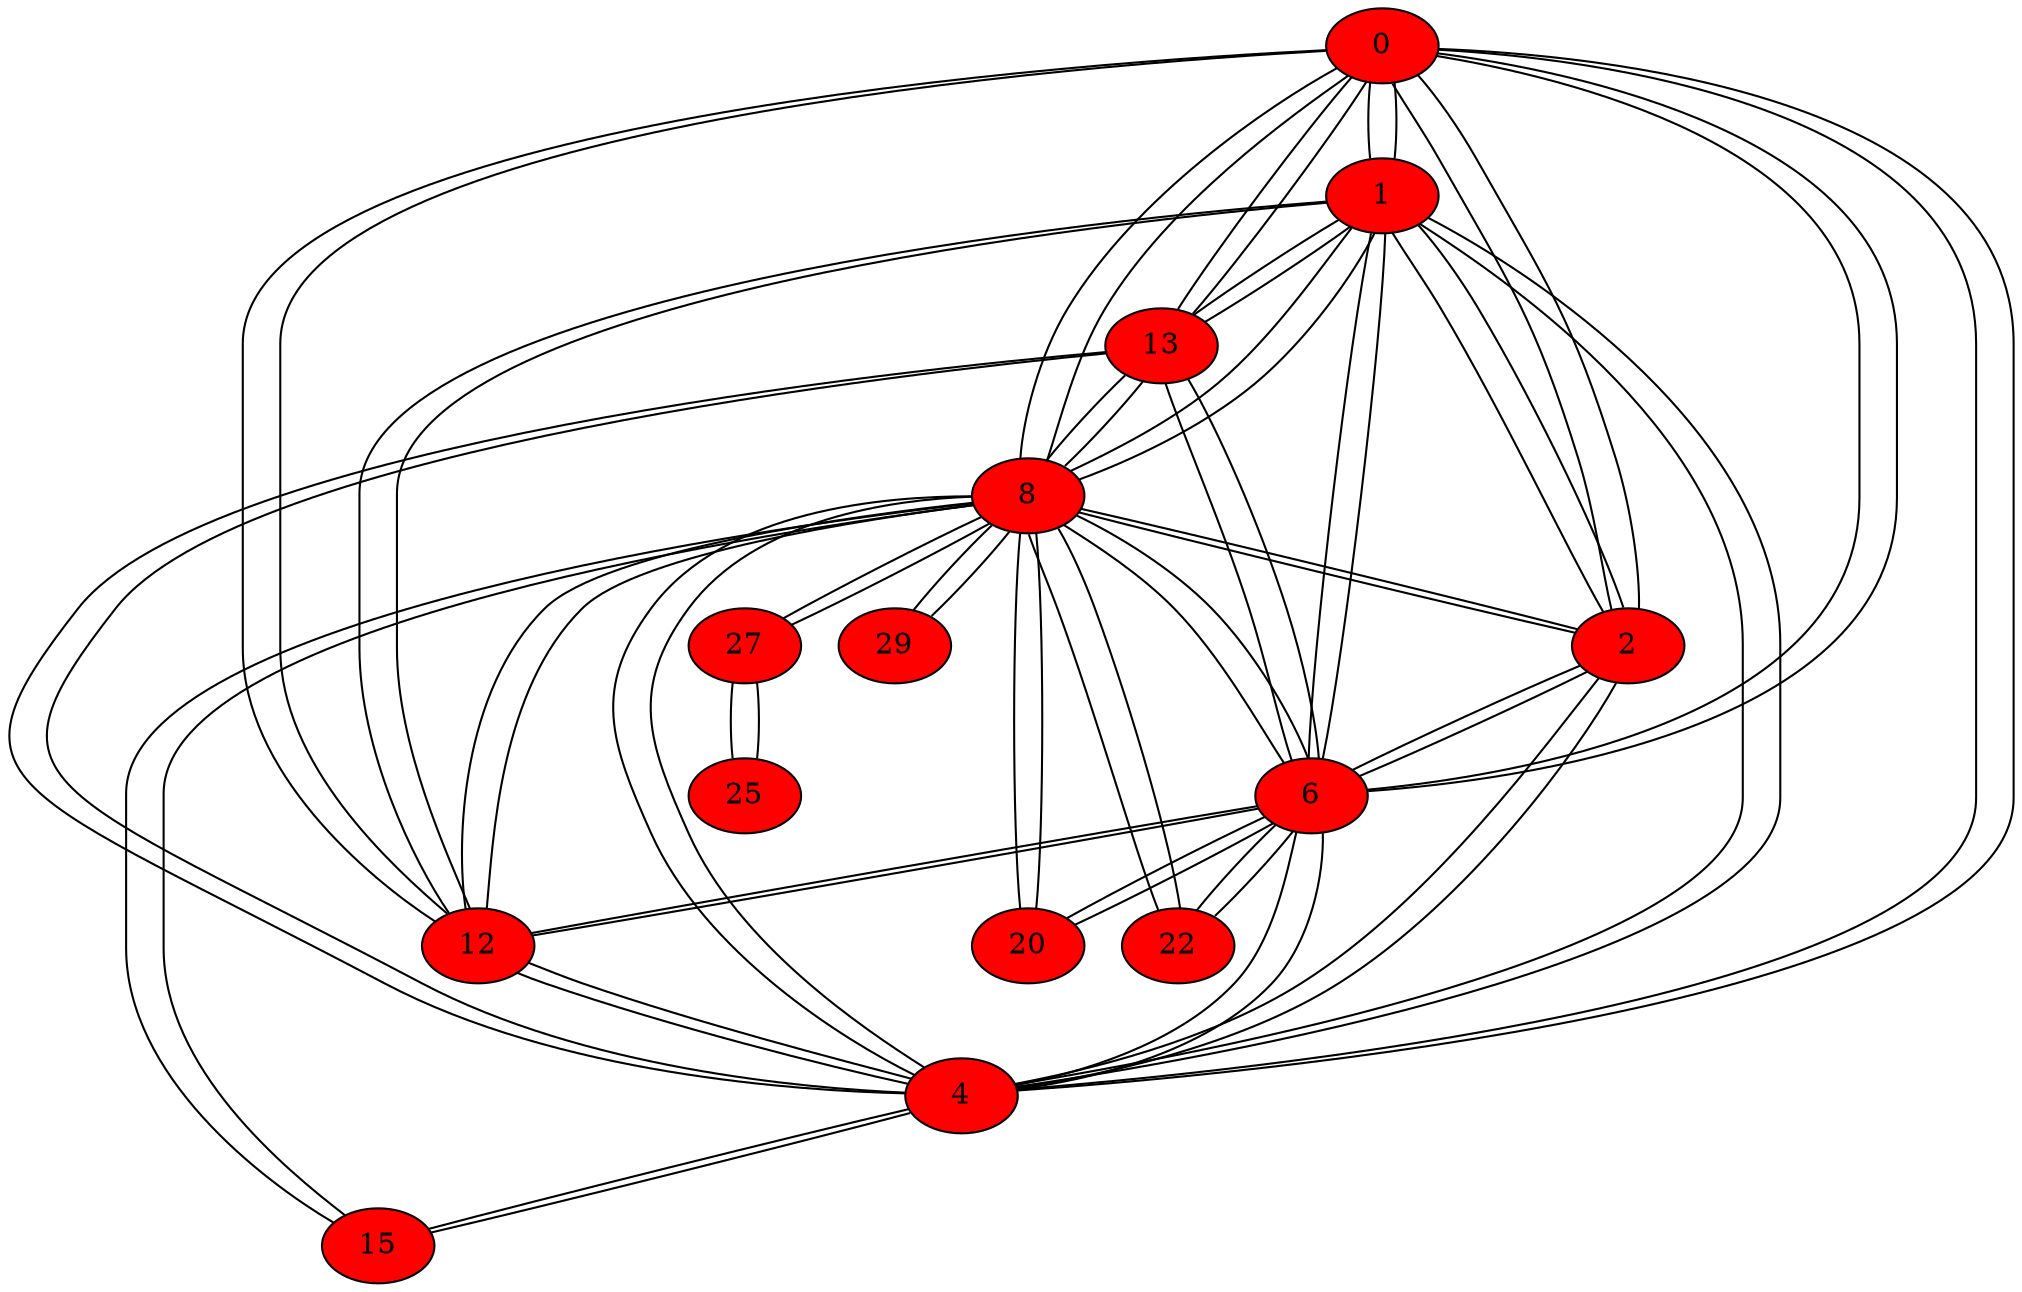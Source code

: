 graph {
0[label="0" style=filled fillcolor="red"];
0 -- 1
0 -- 2
0 -- 4
0 -- 6
0 -- 8
0 -- 12
0 -- 13
1[label="1" style=filled fillcolor="red"];
1 -- 0
1 -- 2
1 -- 4
1 -- 6
1 -- 8
1 -- 12
1 -- 13
2[label="2" style=filled fillcolor="red"];
2 -- 0
2 -- 1
2 -- 4
2 -- 6
2 -- 8
4[label="4" style=filled fillcolor="red"];
4 -- 0
4 -- 1
4 -- 2
4 -- 6
4 -- 8
4 -- 12
4 -- 13
4 -- 15
6[label="6" style=filled fillcolor="red"];
6 -- 0
6 -- 1
6 -- 2
6 -- 20
6 -- 4
6 -- 22
6 -- 8
6 -- 12
6 -- 13
8[label="8" style=filled fillcolor="red"];
8 -- 0
8 -- 1
8 -- 2
8 -- 20
8 -- 4
8 -- 22
8 -- 6
8 -- 27
8 -- 12
8 -- 29
8 -- 13
8 -- 15
12[label="12" style=filled fillcolor="red"];
12 -- 0
12 -- 1
12 -- 4
12 -- 6
12 -- 8
13[label="13" style=filled fillcolor="red"];
13 -- 0
13 -- 1
13 -- 4
13 -- 6
13 -- 8
15[label="15" style=filled fillcolor="red"];
15 -- 4
15 -- 8
20[label="20" style=filled fillcolor="red"];
20 -- 6
20 -- 8
22[label="22" style=filled fillcolor="red"];
22 -- 6
22 -- 8
25[label="25" style=filled fillcolor="red"];
25 -- 27
27[label="27" style=filled fillcolor="red"];
27 -- 8
27 -- 25
29[label="29" style=filled fillcolor="red"];
29 -- 8
}